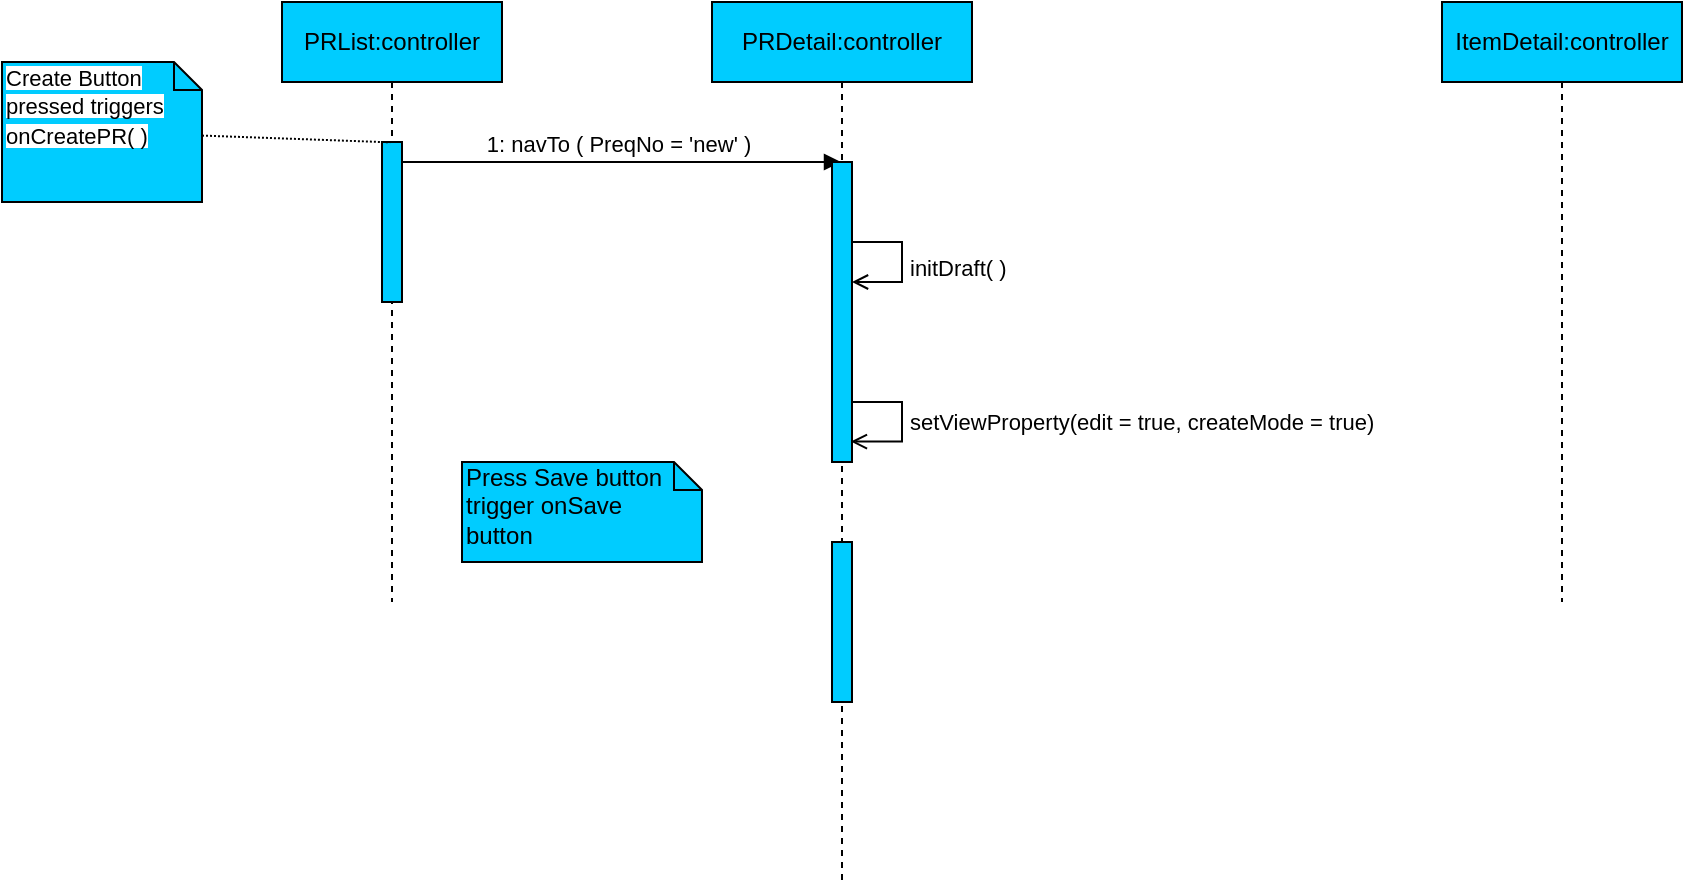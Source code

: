 <mxfile version="13.1.3" type="github"><diagram name="Page-1" id="c7488fd3-1785-93aa-aadb-54a6760d102a"><mxGraphModel dx="1185" dy="618" grid="1" gridSize="10" guides="1" tooltips="1" connect="1" arrows="1" fold="1" page="1" pageScale="1" pageWidth="1100" pageHeight="850" background="#ffffff" math="0" shadow="0"><root><mxCell id="0"/><mxCell id="1" parent="0"/><mxCell id="IHD3nOYpuEszJ1ODuPNu-18" value="1: navTo ( PreqNo = 'new' )" style="html=1;verticalAlign=bottom;endArrow=block;" edge="1" parent="1" source="IHD3nOYpuEszJ1ODuPNu-14" target="IHD3nOYpuEszJ1ODuPNu-15"><mxGeometry width="80" relative="1" as="geometry"><mxPoint x="380" y="160" as="sourcePoint"/><mxPoint x="510" y="140" as="targetPoint"/><Array as="points"><mxPoint x="450" y="140"/></Array></mxGeometry></mxCell><mxCell id="IHD3nOYpuEszJ1ODuPNu-14" value="PRList:controller" style="shape=umlLifeline;perimeter=lifelinePerimeter;whiteSpace=wrap;html=1;container=1;collapsible=0;recursiveResize=0;outlineConnect=0;fillColor=#00CCFF;" vertex="1" parent="1"><mxGeometry x="270" y="60" width="110" height="300" as="geometry"/></mxCell><mxCell id="IHD3nOYpuEszJ1ODuPNu-57" value="" style="html=1;points=[];perimeter=orthogonalPerimeter;fillColor=#00CCFF;" vertex="1" parent="IHD3nOYpuEszJ1ODuPNu-14"><mxGeometry x="50" y="70" width="10" height="80" as="geometry"/></mxCell><mxCell id="IHD3nOYpuEszJ1ODuPNu-15" value="PRDetail:controller" style="shape=umlLifeline;perimeter=lifelinePerimeter;whiteSpace=wrap;html=1;container=1;collapsible=0;recursiveResize=0;outlineConnect=0;fillColor=#00CCFF;" vertex="1" parent="1"><mxGeometry x="485" y="60" width="130" height="440" as="geometry"/></mxCell><mxCell id="IHD3nOYpuEszJ1ODuPNu-59" value="" style="html=1;points=[];perimeter=orthogonalPerimeter;fillColor=#00CCFF;" vertex="1" parent="IHD3nOYpuEszJ1ODuPNu-15"><mxGeometry x="60" y="80" width="10" height="150" as="geometry"/></mxCell><mxCell id="IHD3nOYpuEszJ1ODuPNu-41" value="&lt;span style=&quot;color: rgb(0 , 0 , 0) ; font-family: &amp;#34;helvetica&amp;#34; ; font-size: 11px ; font-style: normal ; font-weight: 400 ; letter-spacing: normal ; text-align: left ; text-indent: 0px ; text-transform: none ; word-spacing: 0px ; float: none ; display: inline&quot;&gt;initDraft( )&lt;/span&gt;" style="edgeStyle=orthogonalEdgeStyle;html=1;align=left;spacingLeft=2;endArrow=open;rounded=0;endFill=0;" edge="1" target="IHD3nOYpuEszJ1ODuPNu-59" parent="IHD3nOYpuEszJ1ODuPNu-15"><mxGeometry x="0.067" relative="1" as="geometry"><mxPoint x="70" y="120" as="sourcePoint"/><Array as="points"><mxPoint x="95" y="120"/><mxPoint x="95" y="140"/></Array><mxPoint x="185" y="120" as="targetPoint"/><mxPoint as="offset"/></mxGeometry></mxCell><mxCell id="IHD3nOYpuEszJ1ODuPNu-46" value="setViewProperty(edit = true, createMode = true)" style="edgeStyle=orthogonalEdgeStyle;html=1;align=left;spacingLeft=2;endArrow=open;rounded=0;entryX=0.943;entryY=0.932;entryDx=0;entryDy=0;entryPerimeter=0;endFill=0;" edge="1" parent="IHD3nOYpuEszJ1ODuPNu-15" target="IHD3nOYpuEszJ1ODuPNu-59"><mxGeometry relative="1" as="geometry"><mxPoint x="70" y="200" as="sourcePoint"/><Array as="points"><mxPoint x="95" y="200"/><mxPoint x="95" y="220"/></Array><mxPoint x="75" y="210" as="targetPoint"/></mxGeometry></mxCell><mxCell id="IHD3nOYpuEszJ1ODuPNu-61" value="" style="html=1;points=[];perimeter=orthogonalPerimeter;fillColor=#00CCFF;" vertex="1" parent="IHD3nOYpuEszJ1ODuPNu-15"><mxGeometry x="60" y="270" width="10" height="80" as="geometry"/></mxCell><mxCell id="IHD3nOYpuEszJ1ODuPNu-16" value="ItemDetail:controller" style="shape=umlLifeline;perimeter=lifelinePerimeter;whiteSpace=wrap;html=1;container=1;collapsible=0;recursiveResize=0;outlineConnect=0;fillColor=#00CCFF;" vertex="1" parent="1"><mxGeometry x="850" y="60" width="120" height="300" as="geometry"/></mxCell><mxCell id="IHD3nOYpuEszJ1ODuPNu-58" style="rounded=0;orthogonalLoop=1;jettySize=auto;html=1;entryX=0.414;entryY=0.002;entryDx=0;entryDy=0;entryPerimeter=0;startArrow=none;startFill=0;endArrow=none;endFill=0;dashed=1;dashPattern=1 1;" edge="1" parent="1" source="IHD3nOYpuEszJ1ODuPNu-55" target="IHD3nOYpuEszJ1ODuPNu-57"><mxGeometry relative="1" as="geometry"/></mxCell><mxCell id="IHD3nOYpuEszJ1ODuPNu-55" value="&lt;span style=&quot;font-size: 11px ; text-align: center ; background-color: rgb(255 , 255 , 255)&quot;&gt;Create Button pressed triggers&lt;br&gt;onCreatePR( )&lt;/span&gt;" style="shape=note;whiteSpace=wrap;html=1;size=14;verticalAlign=top;align=left;spacingTop=-6;fillColor=#00CCFF;" vertex="1" parent="1"><mxGeometry x="130" y="90" width="100" height="70" as="geometry"/></mxCell><mxCell id="IHD3nOYpuEszJ1ODuPNu-60" value="Press Save button&lt;br&gt;trigger onSave&amp;nbsp;&lt;br&gt;button" style="shape=note;whiteSpace=wrap;html=1;size=14;verticalAlign=top;align=left;spacingTop=-6;fillColor=#00CCFF;" vertex="1" parent="1"><mxGeometry x="360" y="290" width="120" height="50" as="geometry"/></mxCell></root></mxGraphModel></diagram></mxfile>